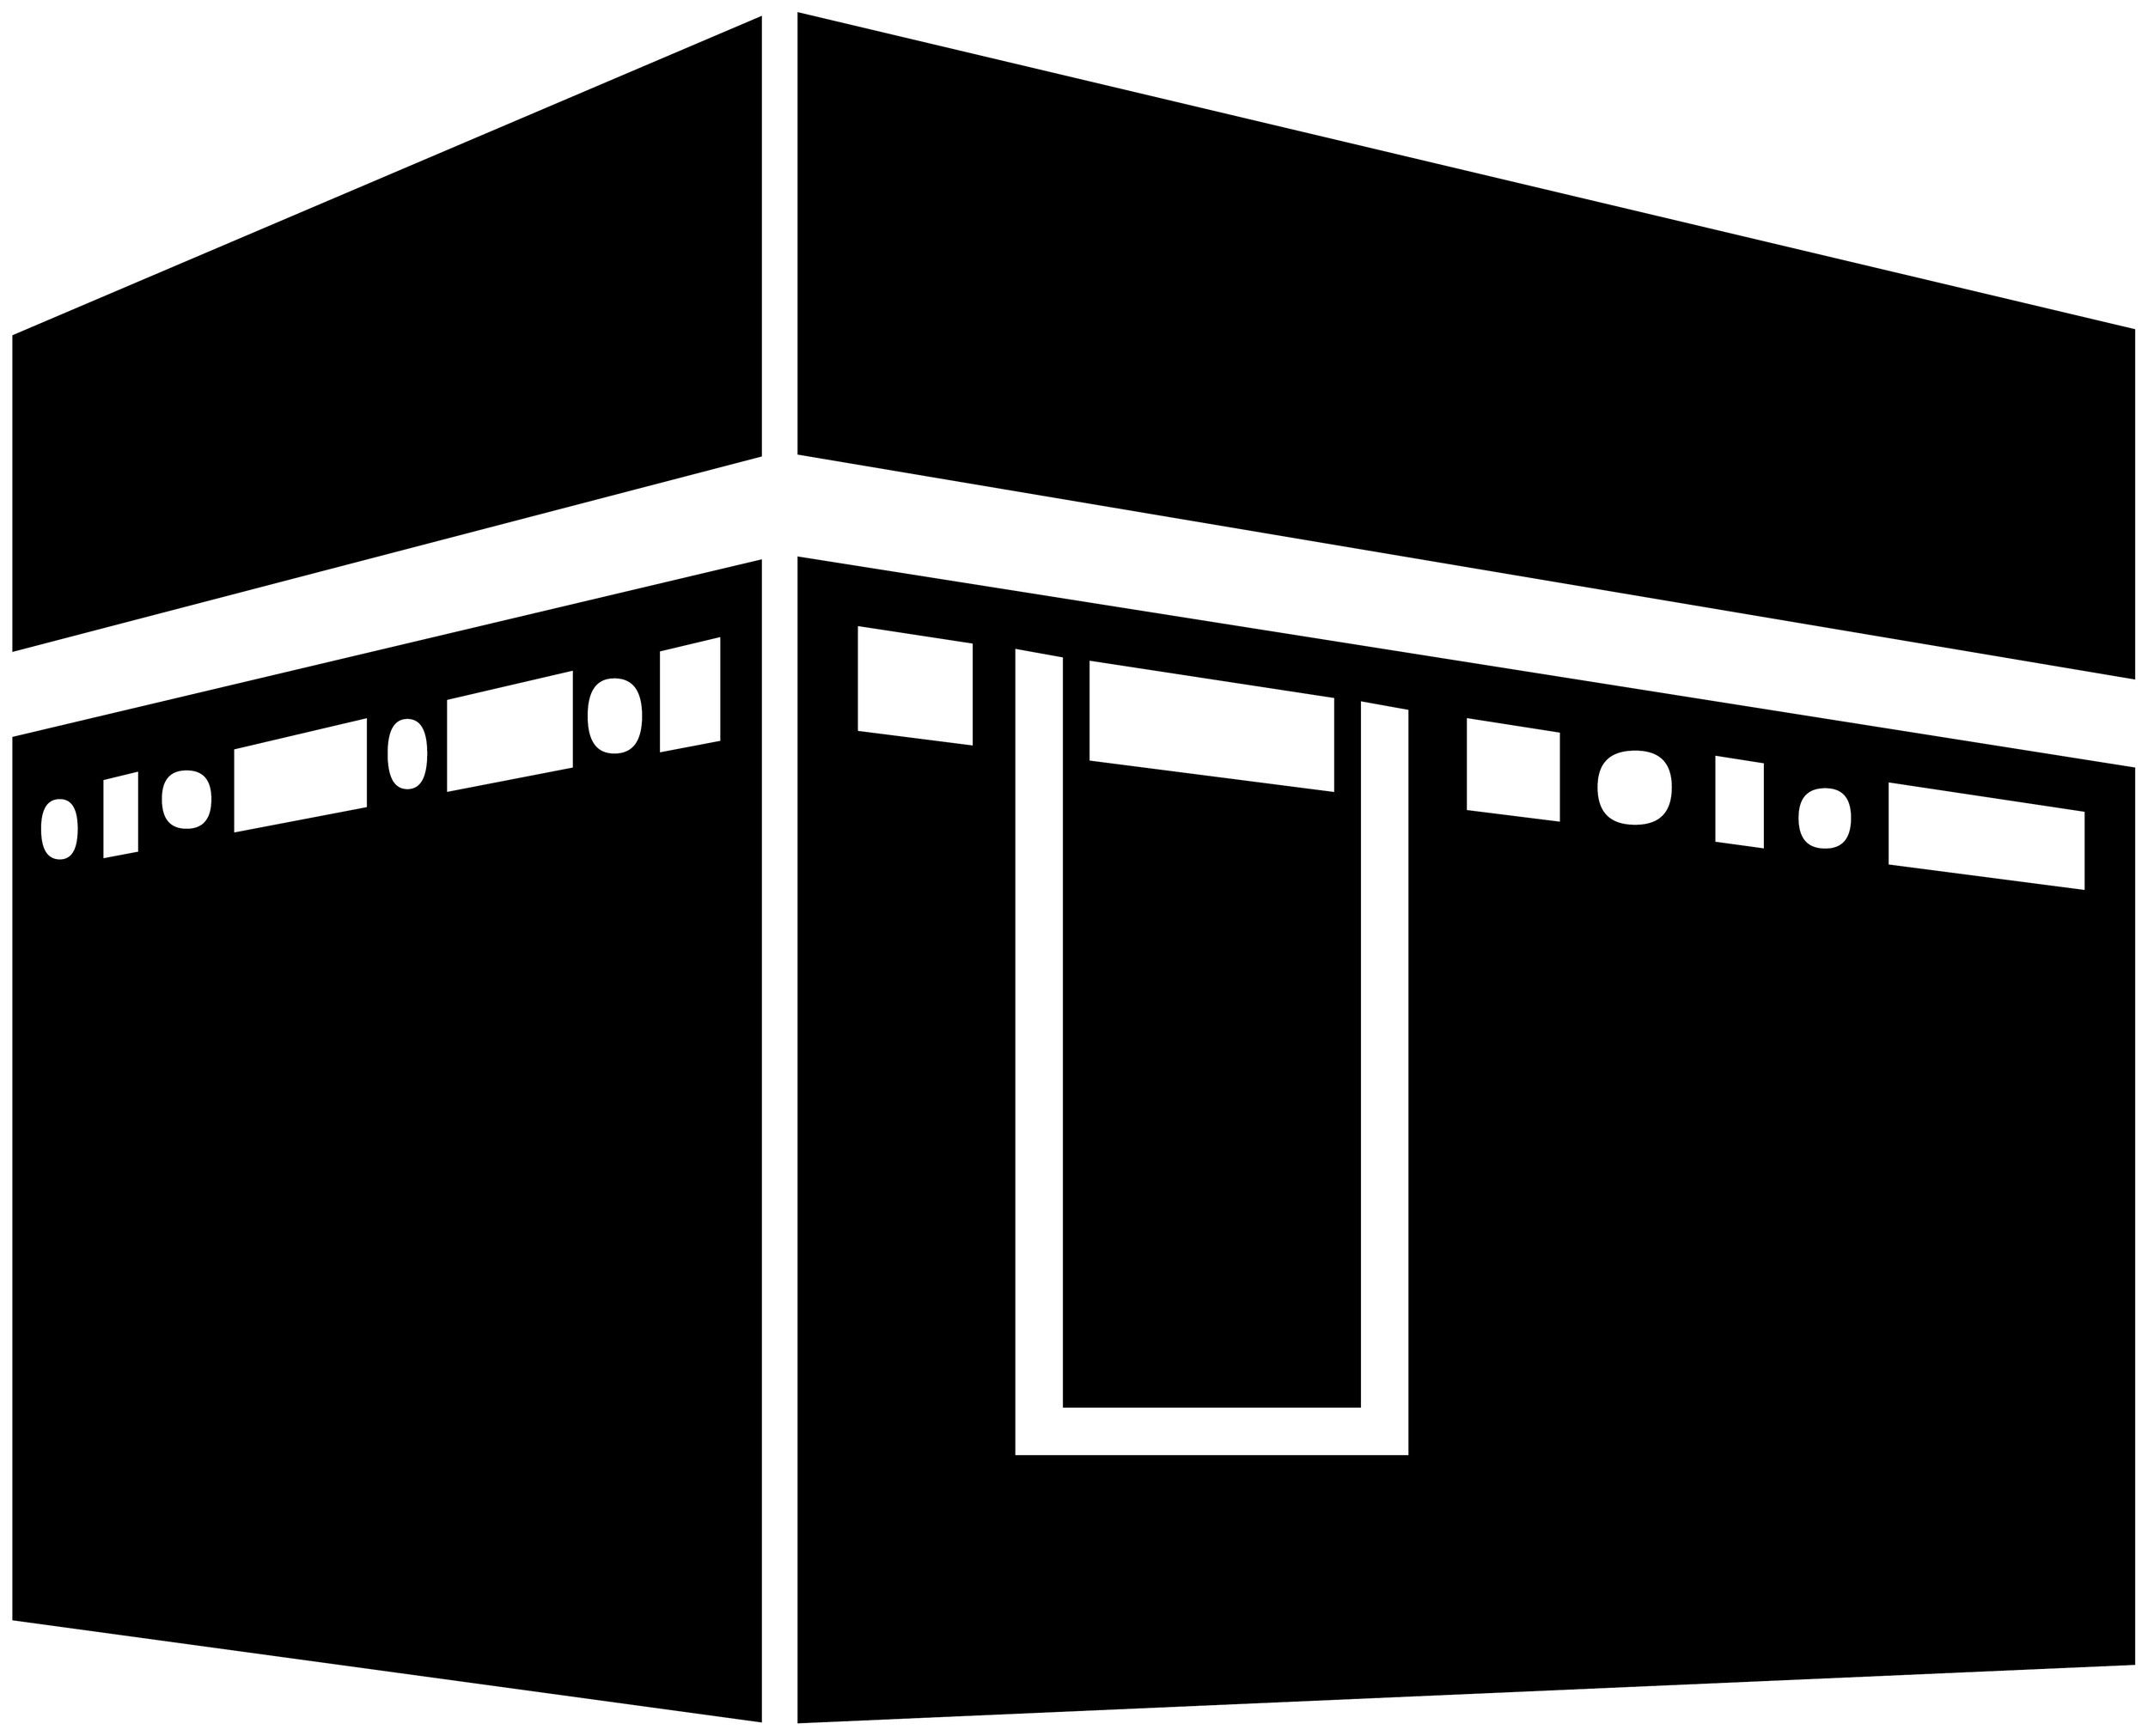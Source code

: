 


\begin{tikzpicture}[y=0.80pt, x=0.80pt, yscale=-1.0, xscale=1.0, inner sep=0pt, outer sep=0pt]
\begin{scope}[shift={(100.0,1679.0)},nonzero rule]
  \path[draw=.,fill=.,line width=1.600pt] (2254.0,-747.0) --
    (905.0,-974.0) -- (905.0,-1419.0) -- (2254.0,-1099.0) --
    (2254.0,-747.0) -- cycle(2254.0,249.0) -- (905.0,308.0) --
    (905.0,-869.0) -- (2254.0,-656.0) -- (2254.0,249.0) --
    cycle(867.0,-972.0) -- (112.0,-775.0) -- (112.0,-1093.0) --
    (867.0,-1415.0) -- (867.0,-972.0) -- cycle(867.0,307.0) --
    (112.0,204.0) -- (112.0,-687.0) -- (867.0,-866.0) --
    (867.0,307.0) -- cycle(2205.0,-532.0) -- (2205.0,-613.0) --
    (2005.0,-643.0) -- (2005.0,-558.0) -- (2205.0,-532.0) --
    cycle(1969.0,-606.0) .. controls (1969.0,-626.667) and
    (1960.0,-637.0) .. (1942.0,-637.0) .. controls
    (1923.333,-637.0) and (1914.0,-626.667) .. (1914.0,-606.0) ..
    controls (1914.0,-584.667) and (1923.333,-574.0) ..
    (1942.0,-574.0) .. controls (1960.0,-574.0) and
    (1969.0,-584.667) .. (1969.0,-606.0) -- cycle(1881.0,-574.0)
    -- (1881.0,-662.0) -- (1830.0,-670.0) -- (1830.0,-581.0) --
    (1881.0,-574.0) -- cycle(1788.0,-637.0) .. controls
    (1788.0,-662.333) and (1775.333,-675.0) .. (1750.0,-675.0) ..
    controls (1724.0,-675.0) and (1711.0,-662.333) ..
    (1711.0,-637.0) .. controls (1711.0,-611.0) and
    (1724.0,-598.0) .. (1750.0,-598.0) .. controls
    (1775.333,-598.0) and (1788.0,-611.0) .. (1788.0,-637.0) --
    cycle(1675.0,-601.0) -- (1675.0,-693.0) -- (1579.0,-708.0)
    -- (1579.0,-613.0) -- (1675.0,-601.0) --
    cycle(1447.0,-631.0) -- (1447.0,-728.0) -- (1198.0,-766.0)
    -- (1198.0,-663.0) -- (1447.0,-631.0) --
    cycle(1082.0,-678.0) -- (1082.0,-783.0) -- (964.0,-801.0) --
    (964.0,-693.0) -- (1082.0,-678.0) -- cycle(1522.0,39.0) --
    (1522.0,-716.0) -- (1472.0,-725.0) -- (1472.0,-11.0) --
    (1173.0,-11.0) -- (1173.0,-769.0) -- (1123.0,-778.0) --
    (1123.0,39.0) -- (1522.0,39.0) -- cycle(827.0,-683.0) --
    (827.0,-790.0) -- (764.0,-775.0) -- (764.0,-671.0) --
    (827.0,-683.0) -- cycle(748.0,-709.0) .. controls
    (748.0,-735.0) and (738.333,-748.0) .. (719.0,-748.0) ..
    controls (700.333,-748.0) and (691.0,-735.0) .. (691.0,-709.0)
    .. controls (691.0,-683.0) and (700.333,-670.0) ..
    (719.0,-670.0) .. controls (738.333,-670.0) and (748.0,-683.0)
    .. (748.0,-709.0) -- cycle(678.0,-656.0) -- (678.0,-756.0)
    -- (549.0,-726.0) -- (549.0,-631.0) -- (678.0,-656.0) --
    cycle(531.0,-671.0) .. controls (531.0,-695.0) and
    (524.0,-707.0) .. (510.0,-707.0) .. controls (496.0,-707.0)
    and (489.0,-695.0) .. (489.0,-671.0) .. controls
    (489.0,-646.333) and (496.0,-634.0) .. (510.0,-634.0) ..
    controls (524.0,-634.0) and (531.0,-646.333) .. (531.0,-671.0)
    -- cycle(470.0,-616.0) -- (470.0,-708.0) -- (334.0,-676.0)
    -- (334.0,-590.0) -- (470.0,-616.0) -- cycle(313.0,-625.0)
    .. controls (313.0,-645.0) and (304.333,-655.0) ..
    (287.0,-655.0) .. controls (269.667,-655.0) and (261.0,-645.0)
    .. (261.0,-625.0) .. controls (261.0,-604.333) and
    (269.667,-594.0) .. (287.0,-594.0) .. controls (304.333,-594.0)
    and (313.0,-604.333) .. (313.0,-625.0) -- cycle(239.0,-571.0)
    -- (239.0,-654.0) -- (202.0,-645.0) -- (202.0,-564.0) --
    (239.0,-571.0) -- cycle(178.0,-595.0) .. controls
    (178.0,-615.667) and (171.667,-626.0) .. (159.0,-626.0) ..
    controls (145.667,-626.0) and (139.0,-615.667) .. (139.0,-595.0)
    .. controls (139.0,-573.667) and (145.667,-563.0) ..
    (159.0,-563.0) .. controls (171.667,-563.0) and (178.0,-573.667)
    .. (178.0,-595.0) -- cycle;
\end{scope}

\end{tikzpicture}

